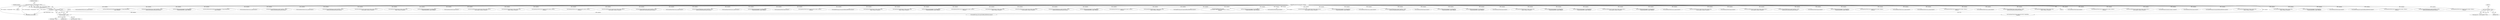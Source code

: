 digraph "0_ImageMagick_f6e9d0d9955e85bdd7540b251cd50d598dacc5e6_50@API" {
"1000152" [label="(Call,assert(exception != (ExceptionInfo *) NULL))"];
"1000153" [label="(Call,exception != (ExceptionInfo *) NULL)"];
"1000112" [label="(MethodParameterIn,ExceptionInfo *exception)"];
"1000155" [label="(Call,(ExceptionInfo *) NULL)"];
"1000128" [label="(Call,(const ImageInfo *) NULL)"];
"1002358" [label="(Call,SyncAuthenticPixels(image,exception))"];
"1000753" [label="(Call,GetAuthenticPixels(canvas_image,0,0,canvas_image->columns,1,\n              exception))"];
"1000533" [label="(Call,GetVirtualPixels(canvas_image,canvas_image->extract_info.x,0,\n                canvas_image->columns,1,exception))"];
"1000402" [label="(Call,InheritException(exception,&image->exception))"];
"1000917" [label="(Call,SyncAuthenticPixels(image,exception))"];
"1002693" [label="(Call,OpenBlob(image_info,image,ReadBinaryBlobMode,exception))"];
"1001281" [label="(Call,GetAuthenticPixels(image,0,y-image->extract_info.y,\n                image->columns,1,exception))"];
"1000207" [label="(Call,(Image *) NULL)"];
"1000829" [label="(Call,GetAuthenticPixels(image,0,y-image->extract_info.y,\n                  image->columns,1,exception))"];
"1001615" [label="(Call,ThrowFileException(exception,CorruptImageError,\n                    \"UnexpectedEndOfFile\",image->filename))"];
"1002935" [label="(Call,SyncAuthenticPixels(image,exception))"];
"1000128" [label="(Call,(const ImageInfo *) NULL)"];
"1001816" [label="(Call,OpenBlob(image_info,image,ReadBinaryBlobMode,exception))"];
"1002515" [label="(Call,GetAuthenticPixels(canvas_image,0,0,canvas_image->columns,1,\n            exception))"];
"1000161" [label="(Identifier,exception)"];
"1001027" [label="(Call,ImportQuantumPixels(canvas_image,(CacheView *) NULL,\n            quantum_info,RedQuantum,pixels,exception))"];
"1001625" [label="(Call,GetAuthenticPixels(canvas_image,0,0,canvas_image->columns,1,\n                exception))"];
"1002544" [label="(Call,SyncAuthenticPixels(canvas_image,exception))"];
"1000218" [label="(Call,ThrowFileException(exception,CorruptImageError,\"UnexpectedEndOfFile\",\n          image->filename))"];
"1000771" [label="(Call,ImportQuantumPixels(canvas_image,(CacheView *) NULL,\n              quantum_info,quantum_type,pixels,exception))"];
"1000154" [label="(Identifier,exception)"];
"1001391" [label="(Call,ThrowFileException(exception,CorruptImageError,\n                \"UnexpectedEndOfFile\",image->filename))"];
"1001846" [label="(Call,ThrowFileException(exception,CorruptImageError,\"UnexpectedEndOfFile\",\n            image->filename))"];
"1000153" [label="(Call,exception != (ExceptionInfo *) NULL)"];
"1001038" [label="(Call,SyncAuthenticPixels(canvas_image,exception))"];
"1002825" [label="(Call,ImportQuantumPixels(canvas_image,(CacheView *) NULL,\n                quantum_info,BlueQuantum,pixels,exception))"];
"1002836" [label="(Call,SyncAuthenticPixels(canvas_image,exception))"];
"1001963" [label="(Call,ImportQuantumPixels(canvas_image,(CacheView *) NULL,\n            quantum_info,RedQuantum,pixels,exception))"];
"1002576" [label="(Call,GetVirtualPixels(canvas_image,canvas_image->extract_info.x,0,\n                canvas_image->columns,1,exception))"];
"1002883" [label="(Call,GetAuthenticPixels(image,0,y-image->extract_info.y,\n                    image->columns,1,exception))"];
"1002220" [label="(Call,ThrowFileException(exception,CorruptImageError,\n                \"UnexpectedEndOfFile\",image->filename))"];
"1003092" [label="(MethodReturn,static Image *)"];
"1001137" [label="(Call,SyncAuthenticPixels(image,exception))"];
"1002291" [label="(Call,GetVirtualPixels(canvas_image,canvas_image->extract_info.x,0,\n                canvas_image->columns,1,exception))"];
"1002021" [label="(Call,GetAuthenticPixels(image,0,y-image->extract_info.y,\n                image->columns,1,exception))"];
"1002230" [label="(Call,GetAuthenticPixels(canvas_image,0,0,canvas_image->columns,1,\n            exception))"];
"1001009" [label="(Call,GetAuthenticPixels(canvas_image,0,0,canvas_image->columns,1,\n            exception))"];
"1001462" [label="(Call,GetVirtualPixels(canvas_image,canvas_image->extract_info.x,0,\n                canvas_image->columns,1,exception))"];
"1002248" [label="(Call,ImportQuantumPixels(canvas_image,(CacheView *) NULL,\n            quantum_info,GreenQuantum,pixels,exception))"];
"1000112" [label="(MethodParameterIn,ExceptionInfo *exception)"];
"1000227" [label="(Call,CloneImage(image,image->extract_info.width,1,MagickFalse,\n    exception))"];
"1001430" [label="(Call,SyncAuthenticPixels(canvas_image,exception))"];
"1002533" [label="(Call,ImportQuantumPixels(canvas_image,(CacheView *) NULL,\n            quantum_info,BlueQuantum,pixels,exception))"];
"1001654" [label="(Call,SyncAuthenticPixels(canvas_image,exception))"];
"1000719" [label="(Call,ThrowFileException(exception,CorruptImageError,\n                \"UnexpectedEndOfFile\",image->filename))"];
"1001529" [label="(Call,SyncAuthenticPixels(image,exception))"];
"1001945" [label="(Call,GetAuthenticPixels(canvas_image,0,0,canvas_image->columns,1,\n            exception))"];
"1000126" [label="(Call,image_info != (const ImageInfo *) NULL)"];
"1002116" [label="(Call,OpenBlob(image_info,image,ReadBinaryBlobMode,exception))"];
"1001701" [label="(Call,GetAuthenticPixels(image,0,y-image->extract_info.y,\n                    image->columns,1,exception))"];
"1002591" [label="(Call,GetAuthenticPixels(image,0,y-image->extract_info.y,\n                image->columns,1,exception))"];
"1001195" [label="(Call,ThrowFileException(exception,CorruptImageError,\n                \"UnexpectedEndOfFile\",image->filename))"];
"1000130" [label="(Identifier,NULL)"];
"1002807" [label="(Call,GetAuthenticPixels(canvas_image,0,0,canvas_image->columns,1,\n                exception))"];
"1001477" [label="(Call,GetAuthenticPixels(image,0,y-image->extract_info.y,\n                image->columns,1,exception))"];
"1000814" [label="(Call,GetVirtualPixels(canvas_image,canvas_image->extract_info.x,\n                  0,canvas_image->columns,1,exception))"];
"1001419" [label="(Call,ImportQuantumPixels(canvas_image,(CacheView *) NULL,\n            quantum_info,BlueQuantum,pixels,exception))"];
"1002465" [label="(Call,ThrowFileException(exception,CorruptImageError,\n                  \"UnexpectedEndOfFile\",image->filename))"];
"1000113" [label="(Block,)"];
"1001401" [label="(Call,GetAuthenticPixels(canvas_image,0,0,canvas_image->columns,1,\n            exception))"];
"1000548" [label="(Call,QueueAuthenticPixels(image,0,y-image->extract_info.y,\n                image->columns,1,exception))"];
"1002401" [label="(Call,OpenBlob(image_info,image,ReadBinaryBlobMode,exception))"];
"1001686" [label="(Call,GetVirtualPixels(canvas_image,\n                    canvas_image->extract_info.x,0,canvas_image->columns,1,\n                    exception))"];
"1002757" [label="(Call,ThrowFileException(exception,CorruptImageError,\n                      \"UnexpectedEndOfFile\",image->filename))"];
"1001753" [label="(Call,SyncAuthenticPixels(image,exception))"];
"1000192" [label="(Call,OpenBlob(image_info,image,ReadBinaryBlobMode,exception))"];
"1002006" [label="(Call,GetVirtualPixels(canvas_image,canvas_image->extract_info.x,0,\n                canvas_image->columns,1,exception))"];
"1002505" [label="(Call,ThrowFileException(exception,CorruptImageError,\n                \"UnexpectedEndOfFile\",image->filename))"];
"1000501" [label="(Call,SyncAuthenticPixels(canvas_image,exception))"];
"1001643" [label="(Call,ImportQuantumPixels(canvas_image,(CacheView *) NULL,\n                quantum_info,AlphaQuantum,pixels,exception))"];
"1002073" [label="(Call,SyncAuthenticPixels(image,exception))"];
"1002797" [label="(Call,ThrowFileException(exception,CorruptImageError,\n                    \"UnexpectedEndOfFile\",image->filename))"];
"1000462" [label="(Call,ThrowFileException(exception,CorruptImageError,\n                \"UnexpectedEndOfFile\",image->filename))"];
"1000155" [label="(Call,(ExceptionInfo *) NULL)"];
"1002643" [label="(Call,SyncAuthenticPixels(image,exception))"];
"1002306" [label="(Call,GetAuthenticPixels(image,0,y-image->extract_info.y,\n                image->columns,1,exception))"];
"1002180" [label="(Call,ThrowFileException(exception,CorruptImageError,\n                  \"UnexpectedEndOfFile\",image->filename))"];
"1001935" [label="(Call,ThrowFileException(exception,CorruptImageError,\n                \"UnexpectedEndOfFile\",image->filename))"];
"1000157" [label="(Identifier,NULL)"];
"1001266" [label="(Call,GetVirtualPixels(canvas_image,canvas_image->extract_info.x,0,\n                canvas_image->columns,1,exception))"];
"1000999" [label="(Call,ThrowFileException(exception,CorruptImageError,\n                \"UnexpectedEndOfFile\",image->filename))"];
"1001974" [label="(Call,SyncAuthenticPixels(canvas_image,exception))"];
"1002868" [label="(Call,GetVirtualPixels(canvas_image,canvas_image->extract_info.x,\n                    0,canvas_image->columns,1,exception))"];
"1000152" [label="(Call,assert(exception != (ExceptionInfo *) NULL))"];
"1000621" [label="(Call,SyncAuthenticPixels(image,exception))"];
"1001070" [label="(Call,GetVirtualPixels(canvas_image,canvas_image->extract_info.x,0,\n                canvas_image->columns,1,exception))"];
"1001223" [label="(Call,ImportQuantumPixels(canvas_image,(CacheView *) NULL,\n            quantum_info,GreenQuantum,pixels,exception))"];
"1001333" [label="(Call,SyncAuthenticPixels(image,exception))"];
"1001895" [label="(Call,ThrowFileException(exception,CorruptImageError,\n                  \"UnexpectedEndOfFile\",image->filename))"];
"1000472" [label="(Call,GetAuthenticPixels(canvas_image,0,0,canvas_image->columns,1,\n            exception))"];
"1001234" [label="(Call,SyncAuthenticPixels(canvas_image,exception))"];
"1000250" [label="(Call,(QuantumInfo *) NULL)"];
"1000782" [label="(Call,SyncAuthenticPixels(canvas_image,exception))"];
"1001205" [label="(Call,GetAuthenticPixels(canvas_image,0,0,canvas_image->columns,1,\n            exception))"];
"1002259" [label="(Call,SyncAuthenticPixels(canvas_image,exception))"];
"1000490" [label="(Call,ImportQuantumPixels(canvas_image,(CacheView *) NULL,\n            quantum_info,quantum_type,pixels,exception))"];
"1001085" [label="(Call,GetAuthenticPixels(image,0,y-image->extract_info.y,\n                image->columns,1,exception))"];
"1000152" -> "1000113"  [label="AST: "];
"1000152" -> "1000153"  [label="CFG: "];
"1000153" -> "1000152"  [label="AST: "];
"1000161" -> "1000152"  [label="CFG: "];
"1000152" -> "1003092"  [label="DDG: assert(exception != (ExceptionInfo *) NULL)"];
"1000152" -> "1003092"  [label="DDG: exception != (ExceptionInfo *) NULL"];
"1000153" -> "1000152"  [label="DDG: exception"];
"1000153" -> "1000152"  [label="DDG: (ExceptionInfo *) NULL"];
"1000153" -> "1000155"  [label="CFG: "];
"1000154" -> "1000153"  [label="AST: "];
"1000155" -> "1000153"  [label="AST: "];
"1000153" -> "1003092"  [label="DDG: (ExceptionInfo *) NULL"];
"1000112" -> "1000153"  [label="DDG: exception"];
"1000155" -> "1000153"  [label="DDG: NULL"];
"1000153" -> "1000192"  [label="DDG: exception"];
"1000153" -> "1000227"  [label="DDG: exception"];
"1000112" -> "1000110"  [label="AST: "];
"1000112" -> "1003092"  [label="DDG: exception"];
"1000112" -> "1000192"  [label="DDG: exception"];
"1000112" -> "1000218"  [label="DDG: exception"];
"1000112" -> "1000227"  [label="DDG: exception"];
"1000112" -> "1000402"  [label="DDG: exception"];
"1000112" -> "1000462"  [label="DDG: exception"];
"1000112" -> "1000472"  [label="DDG: exception"];
"1000112" -> "1000490"  [label="DDG: exception"];
"1000112" -> "1000501"  [label="DDG: exception"];
"1000112" -> "1000533"  [label="DDG: exception"];
"1000112" -> "1000548"  [label="DDG: exception"];
"1000112" -> "1000621"  [label="DDG: exception"];
"1000112" -> "1000719"  [label="DDG: exception"];
"1000112" -> "1000753"  [label="DDG: exception"];
"1000112" -> "1000771"  [label="DDG: exception"];
"1000112" -> "1000782"  [label="DDG: exception"];
"1000112" -> "1000814"  [label="DDG: exception"];
"1000112" -> "1000829"  [label="DDG: exception"];
"1000112" -> "1000917"  [label="DDG: exception"];
"1000112" -> "1000999"  [label="DDG: exception"];
"1000112" -> "1001009"  [label="DDG: exception"];
"1000112" -> "1001027"  [label="DDG: exception"];
"1000112" -> "1001038"  [label="DDG: exception"];
"1000112" -> "1001070"  [label="DDG: exception"];
"1000112" -> "1001085"  [label="DDG: exception"];
"1000112" -> "1001137"  [label="DDG: exception"];
"1000112" -> "1001195"  [label="DDG: exception"];
"1000112" -> "1001205"  [label="DDG: exception"];
"1000112" -> "1001223"  [label="DDG: exception"];
"1000112" -> "1001234"  [label="DDG: exception"];
"1000112" -> "1001266"  [label="DDG: exception"];
"1000112" -> "1001281"  [label="DDG: exception"];
"1000112" -> "1001333"  [label="DDG: exception"];
"1000112" -> "1001391"  [label="DDG: exception"];
"1000112" -> "1001401"  [label="DDG: exception"];
"1000112" -> "1001419"  [label="DDG: exception"];
"1000112" -> "1001430"  [label="DDG: exception"];
"1000112" -> "1001462"  [label="DDG: exception"];
"1000112" -> "1001477"  [label="DDG: exception"];
"1000112" -> "1001529"  [label="DDG: exception"];
"1000112" -> "1001615"  [label="DDG: exception"];
"1000112" -> "1001625"  [label="DDG: exception"];
"1000112" -> "1001643"  [label="DDG: exception"];
"1000112" -> "1001654"  [label="DDG: exception"];
"1000112" -> "1001686"  [label="DDG: exception"];
"1000112" -> "1001701"  [label="DDG: exception"];
"1000112" -> "1001753"  [label="DDG: exception"];
"1000112" -> "1001816"  [label="DDG: exception"];
"1000112" -> "1001846"  [label="DDG: exception"];
"1000112" -> "1001895"  [label="DDG: exception"];
"1000112" -> "1001935"  [label="DDG: exception"];
"1000112" -> "1001945"  [label="DDG: exception"];
"1000112" -> "1001963"  [label="DDG: exception"];
"1000112" -> "1001974"  [label="DDG: exception"];
"1000112" -> "1002006"  [label="DDG: exception"];
"1000112" -> "1002021"  [label="DDG: exception"];
"1000112" -> "1002073"  [label="DDG: exception"];
"1000112" -> "1002116"  [label="DDG: exception"];
"1000112" -> "1002180"  [label="DDG: exception"];
"1000112" -> "1002220"  [label="DDG: exception"];
"1000112" -> "1002230"  [label="DDG: exception"];
"1000112" -> "1002248"  [label="DDG: exception"];
"1000112" -> "1002259"  [label="DDG: exception"];
"1000112" -> "1002291"  [label="DDG: exception"];
"1000112" -> "1002306"  [label="DDG: exception"];
"1000112" -> "1002358"  [label="DDG: exception"];
"1000112" -> "1002401"  [label="DDG: exception"];
"1000112" -> "1002465"  [label="DDG: exception"];
"1000112" -> "1002505"  [label="DDG: exception"];
"1000112" -> "1002515"  [label="DDG: exception"];
"1000112" -> "1002533"  [label="DDG: exception"];
"1000112" -> "1002544"  [label="DDG: exception"];
"1000112" -> "1002576"  [label="DDG: exception"];
"1000112" -> "1002591"  [label="DDG: exception"];
"1000112" -> "1002643"  [label="DDG: exception"];
"1000112" -> "1002693"  [label="DDG: exception"];
"1000112" -> "1002757"  [label="DDG: exception"];
"1000112" -> "1002797"  [label="DDG: exception"];
"1000112" -> "1002807"  [label="DDG: exception"];
"1000112" -> "1002825"  [label="DDG: exception"];
"1000112" -> "1002836"  [label="DDG: exception"];
"1000112" -> "1002868"  [label="DDG: exception"];
"1000112" -> "1002883"  [label="DDG: exception"];
"1000112" -> "1002935"  [label="DDG: exception"];
"1000155" -> "1000157"  [label="CFG: "];
"1000156" -> "1000155"  [label="AST: "];
"1000157" -> "1000155"  [label="AST: "];
"1000128" -> "1000155"  [label="DDG: NULL"];
"1000155" -> "1000207"  [label="DDG: NULL"];
"1000155" -> "1000250"  [label="DDG: NULL"];
"1000128" -> "1000126"  [label="AST: "];
"1000128" -> "1000130"  [label="CFG: "];
"1000129" -> "1000128"  [label="AST: "];
"1000130" -> "1000128"  [label="AST: "];
"1000126" -> "1000128"  [label="CFG: "];
"1000128" -> "1000126"  [label="DDG: NULL"];
}
